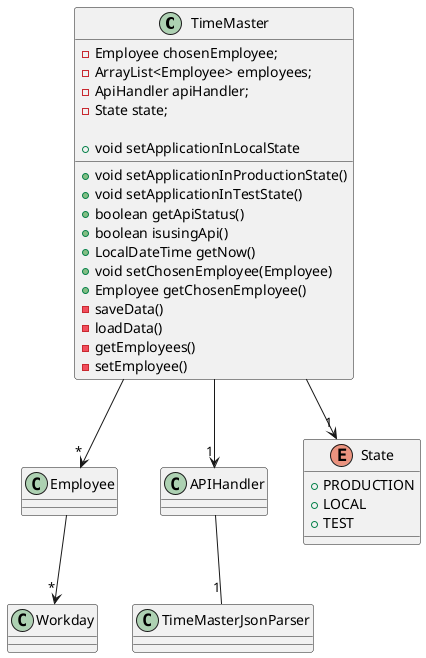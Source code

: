 @startuml Time Master

class TimeMaster {
  - Employee chosenEmployee;
  - ArrayList<Employee> employees;
  - ApiHandler apiHandler;
  - State state;

  + void setApplicationInProductionState()
  + void setApplicationInTestState()
  + void setApplicationInLocalState
  + boolean getApiStatus()
  + boolean isusingApi()
  + LocalDateTime getNow()
  + void setChosenEmployee(Employee)
  + Employee getChosenEmployee()
  


  - saveData()
  - loadData()
  - getEmployees()
  - setEmployee()

}

class Employee{

}

class Workday{

}


class APIHandler{

}

class TimeMasterJsonParser{

}

enum State {
  + PRODUCTION
  + LOCAL
  + TEST
}


TimeMaster --> "*" Employee
TimeMaster --> "1" State
Employee --> "*" Workday 
TimeMaster --> "1" APIHandler
APIHandler -- "1" TimeMasterJsonParser


@enduml